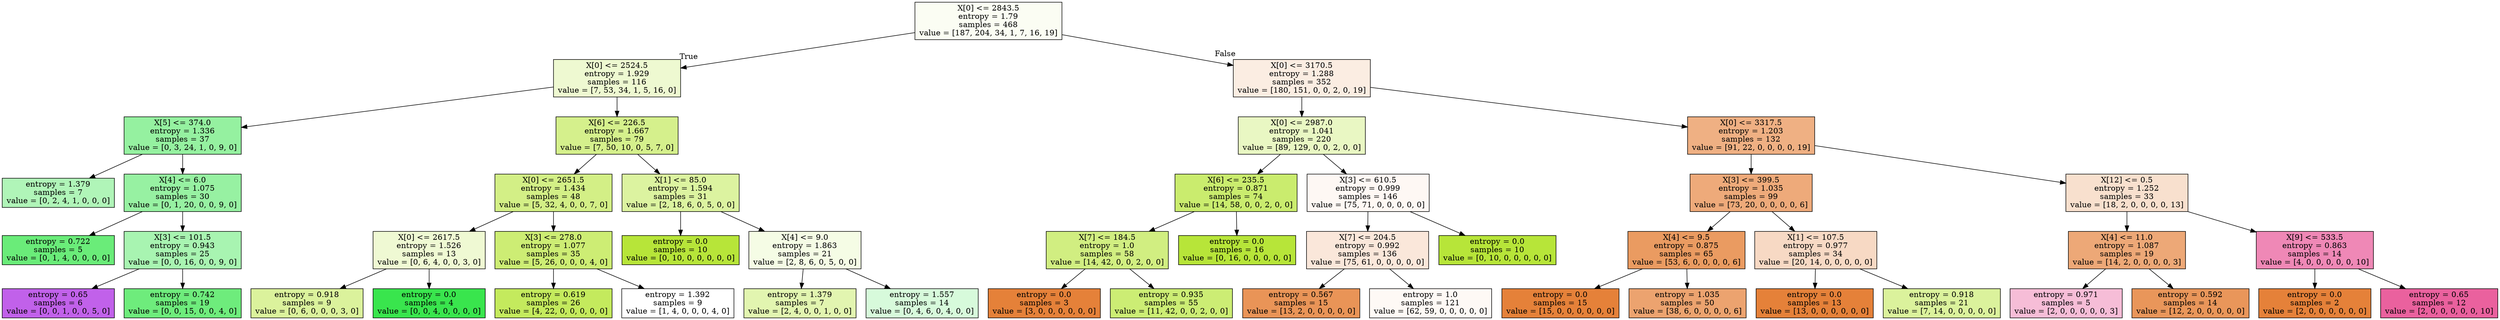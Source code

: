 digraph Tree {
node [shape=box, style="filled", color="black"] ;
0 [label="X[0] <= 2843.5\nentropy = 1.79\nsamples = 468\nvalue = [187, 204, 34, 1, 7, 16, 19]", fillcolor="#fbfdf3"] ;
1 [label="X[0] <= 2524.5\nentropy = 1.929\nsamples = 116\nvalue = [7, 53, 34, 1, 5, 16, 0]", fillcolor="#eef9d1"] ;
0 -> 1 [labeldistance=2.5, labelangle=45, headlabel="True"] ;
2 [label="X[5] <= 374.0\nentropy = 1.336\nsamples = 37\nvalue = [0, 3, 24, 1, 0, 9, 0]", fillcolor="#95f1a0"] ;
1 -> 2 ;
3 [label="entropy = 1.379\nsamples = 7\nvalue = [0, 2, 4, 1, 0, 0, 0]", fillcolor="#b0f5b8"] ;
2 -> 3 ;
4 [label="X[4] <= 6.0\nentropy = 1.075\nsamples = 30\nvalue = [0, 1, 20, 0, 0, 9, 0]", fillcolor="#97f1a2"] ;
2 -> 4 ;
5 [label="entropy = 0.722\nsamples = 5\nvalue = [0, 1, 4, 0, 0, 0, 0]", fillcolor="#6aec79"] ;
4 -> 5 ;
6 [label="X[3] <= 101.5\nentropy = 0.943\nsamples = 25\nvalue = [0, 0, 16, 0, 0, 9, 0]", fillcolor="#a8f4b1"] ;
4 -> 6 ;
7 [label="entropy = 0.65\nsamples = 6\nvalue = [0, 0, 1, 0, 0, 5, 0]", fillcolor="#c161ea"] ;
6 -> 7 ;
8 [label="entropy = 0.742\nsamples = 19\nvalue = [0, 0, 15, 0, 0, 4, 0]", fillcolor="#6eec7c"] ;
6 -> 8 ;
9 [label="X[6] <= 226.5\nentropy = 1.667\nsamples = 79\nvalue = [7, 50, 10, 0, 5, 7, 0]", fillcolor="#d5f08c"] ;
1 -> 9 ;
10 [label="X[0] <= 2651.5\nentropy = 1.434\nsamples = 48\nvalue = [5, 32, 4, 0, 0, 7, 0]", fillcolor="#d3ef86"] ;
9 -> 10 ;
11 [label="X[0] <= 2617.5\nentropy = 1.526\nsamples = 13\nvalue = [0, 6, 4, 0, 0, 3, 0]", fillcolor="#eff9d3"] ;
10 -> 11 ;
12 [label="entropy = 0.918\nsamples = 9\nvalue = [0, 6, 0, 0, 0, 3, 0]", fillcolor="#dbf29c"] ;
11 -> 12 ;
13 [label="entropy = 0.0\nsamples = 4\nvalue = [0, 0, 4, 0, 0, 0, 0]", fillcolor="#39e54d"] ;
11 -> 13 ;
14 [label="X[3] <= 278.0\nentropy = 1.077\nsamples = 35\nvalue = [5, 26, 0, 0, 0, 4, 0]", fillcolor="#cded74"] ;
10 -> 14 ;
15 [label="entropy = 0.619\nsamples = 26\nvalue = [4, 22, 0, 0, 0, 0, 0]", fillcolor="#c4ea5d"] ;
14 -> 15 ;
16 [label="entropy = 1.392\nsamples = 9\nvalue = [1, 4, 0, 0, 0, 4, 0]", fillcolor="#ffffff"] ;
14 -> 16 ;
17 [label="X[1] <= 85.0\nentropy = 1.594\nsamples = 31\nvalue = [2, 18, 6, 0, 5, 0, 0]", fillcolor="#dcf3a0"] ;
9 -> 17 ;
18 [label="entropy = 0.0\nsamples = 10\nvalue = [0, 10, 0, 0, 0, 0, 0]", fillcolor="#b7e539"] ;
17 -> 18 ;
19 [label="X[4] <= 9.0\nentropy = 1.863\nsamples = 21\nvalue = [2, 8, 6, 0, 5, 0, 0]", fillcolor="#f5fce5"] ;
17 -> 19 ;
20 [label="entropy = 1.379\nsamples = 7\nvalue = [2, 4, 0, 0, 1, 0, 0]", fillcolor="#e2f5b0"] ;
19 -> 20 ;
21 [label="entropy = 1.557\nsamples = 14\nvalue = [0, 4, 6, 0, 4, 0, 0]", fillcolor="#d7fadb"] ;
19 -> 21 ;
22 [label="X[0] <= 3170.5\nentropy = 1.288\nsamples = 352\nvalue = [180, 151, 0, 0, 2, 0, 19]", fillcolor="#fbede2"] ;
0 -> 22 [labeldistance=2.5, labelangle=-45, headlabel="False"] ;
23 [label="X[0] <= 2987.0\nentropy = 1.041\nsamples = 220\nvalue = [89, 129, 0, 0, 2, 0, 0]", fillcolor="#e9f7c3"] ;
22 -> 23 ;
24 [label="X[6] <= 235.5\nentropy = 0.871\nsamples = 74\nvalue = [14, 58, 0, 0, 2, 0, 0]", fillcolor="#caec6e"] ;
23 -> 24 ;
25 [label="X[7] <= 184.5\nentropy = 1.0\nsamples = 58\nvalue = [14, 42, 0, 0, 2, 0, 0]", fillcolor="#d1ee81"] ;
24 -> 25 ;
26 [label="entropy = 0.0\nsamples = 3\nvalue = [3, 0, 0, 0, 0, 0, 0]", fillcolor="#e58139"] ;
25 -> 26 ;
27 [label="entropy = 0.935\nsamples = 55\nvalue = [11, 42, 0, 0, 2, 0, 0]", fillcolor="#cced74"] ;
25 -> 27 ;
28 [label="entropy = 0.0\nsamples = 16\nvalue = [0, 16, 0, 0, 0, 0, 0]", fillcolor="#b7e539"] ;
24 -> 28 ;
29 [label="X[3] <= 610.5\nentropy = 0.999\nsamples = 146\nvalue = [75, 71, 0, 0, 0, 0, 0]", fillcolor="#fef8f4"] ;
23 -> 29 ;
30 [label="X[7] <= 204.5\nentropy = 0.992\nsamples = 136\nvalue = [75, 61, 0, 0, 0, 0, 0]", fillcolor="#fae7da"] ;
29 -> 30 ;
31 [label="entropy = 0.567\nsamples = 15\nvalue = [13, 2, 0, 0, 0, 0, 0]", fillcolor="#e99457"] ;
30 -> 31 ;
32 [label="entropy = 1.0\nsamples = 121\nvalue = [62, 59, 0, 0, 0, 0, 0]", fillcolor="#fef9f5"] ;
30 -> 32 ;
33 [label="entropy = 0.0\nsamples = 10\nvalue = [0, 10, 0, 0, 0, 0, 0]", fillcolor="#b7e539"] ;
29 -> 33 ;
34 [label="X[0] <= 3317.5\nentropy = 1.203\nsamples = 132\nvalue = [91, 22, 0, 0, 0, 0, 19]", fillcolor="#efb083"] ;
22 -> 34 ;
35 [label="X[3] <= 399.5\nentropy = 1.035\nsamples = 99\nvalue = [73, 20, 0, 0, 0, 0, 6]", fillcolor="#eeaa7a"] ;
34 -> 35 ;
36 [label="X[4] <= 9.5\nentropy = 0.875\nsamples = 65\nvalue = [53, 6, 0, 0, 0, 0, 6]", fillcolor="#ea9b61"] ;
35 -> 36 ;
37 [label="entropy = 0.0\nsamples = 15\nvalue = [15, 0, 0, 0, 0, 0, 0]", fillcolor="#e58139"] ;
36 -> 37 ;
38 [label="entropy = 1.035\nsamples = 50\nvalue = [38, 6, 0, 0, 0, 0, 6]", fillcolor="#eca36f"] ;
36 -> 38 ;
39 [label="X[1] <= 107.5\nentropy = 0.977\nsamples = 34\nvalue = [20, 14, 0, 0, 0, 0, 0]", fillcolor="#f7d9c4"] ;
35 -> 39 ;
40 [label="entropy = 0.0\nsamples = 13\nvalue = [13, 0, 0, 0, 0, 0, 0]", fillcolor="#e58139"] ;
39 -> 40 ;
41 [label="entropy = 0.918\nsamples = 21\nvalue = [7, 14, 0, 0, 0, 0, 0]", fillcolor="#dbf29c"] ;
39 -> 41 ;
42 [label="X[12] <= 0.5\nentropy = 1.252\nsamples = 33\nvalue = [18, 2, 0, 0, 0, 0, 13]", fillcolor="#f8e0ce"] ;
34 -> 42 ;
43 [label="X[4] <= 11.0\nentropy = 1.087\nsamples = 19\nvalue = [14, 2, 0, 0, 0, 0, 3]", fillcolor="#eda877"] ;
42 -> 43 ;
44 [label="entropy = 0.971\nsamples = 5\nvalue = [2, 0, 0, 0, 0, 0, 3]", fillcolor="#f6bdd7"] ;
43 -> 44 ;
45 [label="entropy = 0.592\nsamples = 14\nvalue = [12, 2, 0, 0, 0, 0, 0]", fillcolor="#e9965a"] ;
43 -> 45 ;
46 [label="X[9] <= 533.5\nentropy = 0.863\nsamples = 14\nvalue = [4, 0, 0, 0, 0, 0, 10]", fillcolor="#ef88b6"] ;
42 -> 46 ;
47 [label="entropy = 0.0\nsamples = 2\nvalue = [2, 0, 0, 0, 0, 0, 0]", fillcolor="#e58139"] ;
46 -> 47 ;
48 [label="entropy = 0.65\nsamples = 12\nvalue = [2, 0, 0, 0, 0, 0, 10]", fillcolor="#ea619e"] ;
46 -> 48 ;
}